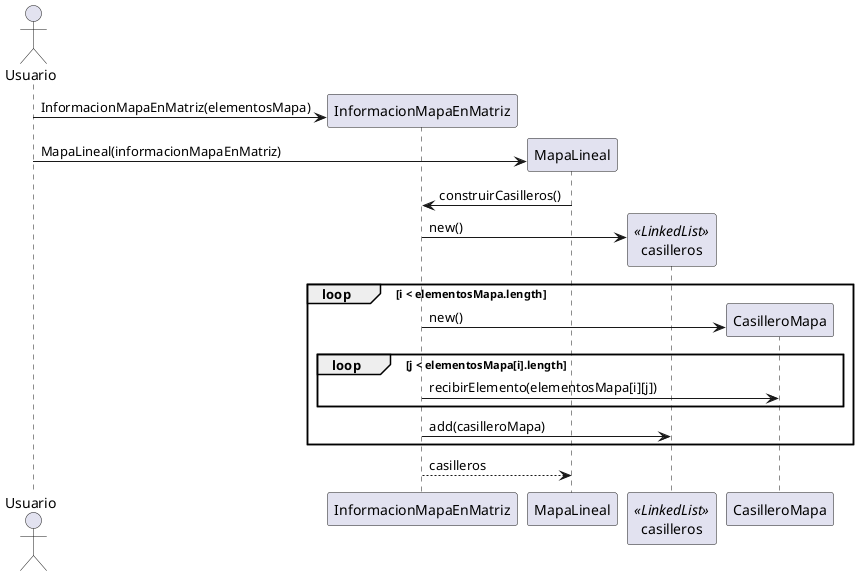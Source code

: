 @startuml

actor Usuario
create InformacionMapaEnMatriz
Usuario -> InformacionMapaEnMatriz: InformacionMapaEnMatriz(elementosMapa)
create MapaLineal
Usuario -> MapaLineal: MapaLineal(informacionMapaEnMatriz)
MapaLineal -> InformacionMapaEnMatriz: construirCasilleros()
create "casilleros" << LinkedList >>
InformacionMapaEnMatriz -> casilleros: new()
create CasilleroMapa
loop i < elementosMapa.length
    InformacionMapaEnMatriz -> CasilleroMapa: new()
    loop j < elementosMapa[i].length
        InformacionMapaEnMatriz -> CasilleroMapa: recibirElemento(elementosMapa[i][j])
    end
    InformacionMapaEnMatriz -> casilleros: add(casilleroMapa)
end
InformacionMapaEnMatriz --> MapaLineal: casilleros

@endum